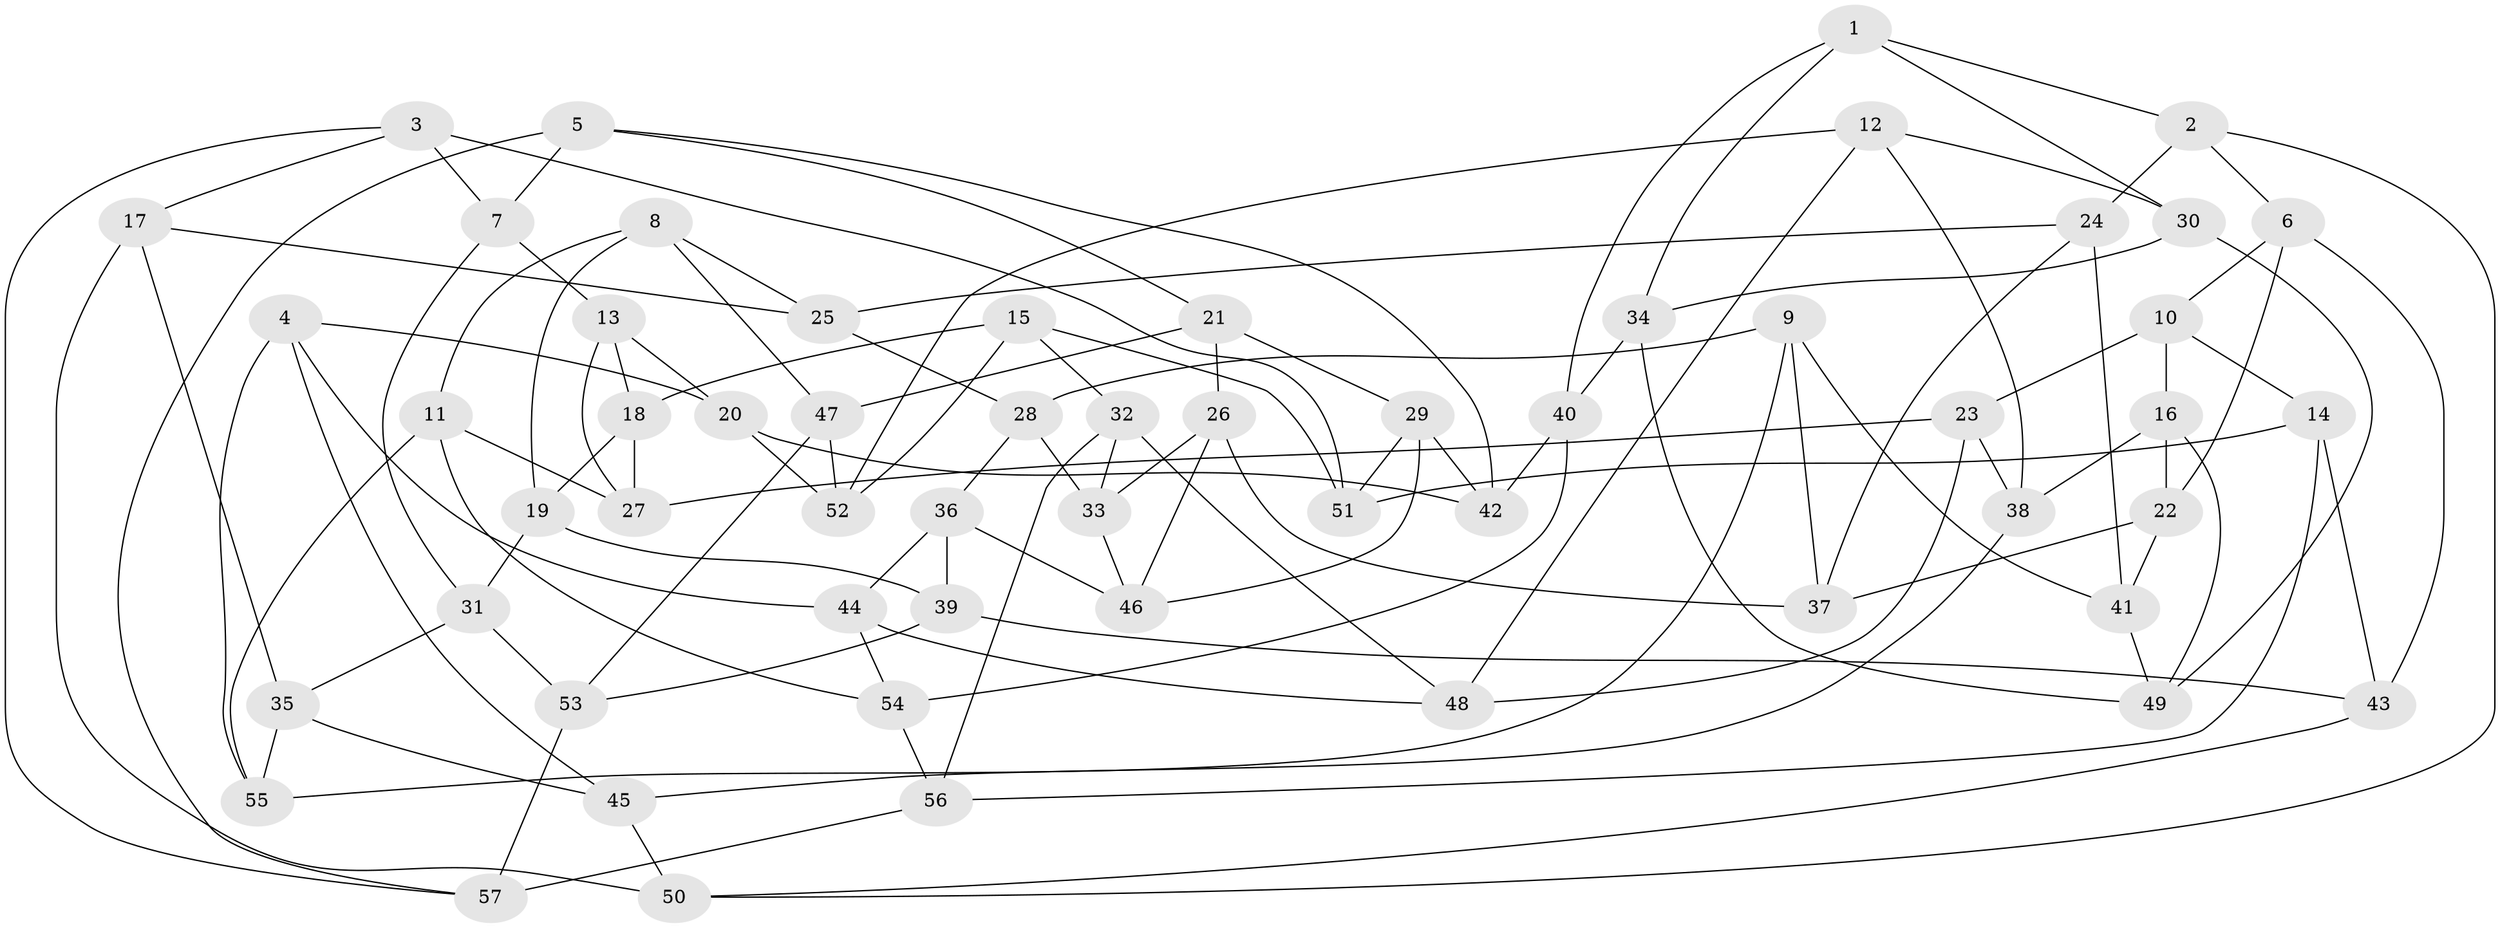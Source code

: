 // coarse degree distribution, {6: 0.05714285714285714, 4: 0.7714285714285715, 5: 0.02857142857142857, 10: 0.02857142857142857, 9: 0.02857142857142857, 8: 0.02857142857142857, 3: 0.05714285714285714}
// Generated by graph-tools (version 1.1) at 2025/53/03/04/25 22:53:50]
// undirected, 57 vertices, 114 edges
graph export_dot {
  node [color=gray90,style=filled];
  1;
  2;
  3;
  4;
  5;
  6;
  7;
  8;
  9;
  10;
  11;
  12;
  13;
  14;
  15;
  16;
  17;
  18;
  19;
  20;
  21;
  22;
  23;
  24;
  25;
  26;
  27;
  28;
  29;
  30;
  31;
  32;
  33;
  34;
  35;
  36;
  37;
  38;
  39;
  40;
  41;
  42;
  43;
  44;
  45;
  46;
  47;
  48;
  49;
  50;
  51;
  52;
  53;
  54;
  55;
  56;
  57;
  1 -- 30;
  1 -- 40;
  1 -- 2;
  1 -- 34;
  2 -- 50;
  2 -- 6;
  2 -- 24;
  3 -- 7;
  3 -- 17;
  3 -- 57;
  3 -- 51;
  4 -- 55;
  4 -- 45;
  4 -- 44;
  4 -- 20;
  5 -- 42;
  5 -- 57;
  5 -- 21;
  5 -- 7;
  6 -- 43;
  6 -- 10;
  6 -- 22;
  7 -- 13;
  7 -- 31;
  8 -- 47;
  8 -- 25;
  8 -- 11;
  8 -- 19;
  9 -- 55;
  9 -- 28;
  9 -- 37;
  9 -- 41;
  10 -- 23;
  10 -- 16;
  10 -- 14;
  11 -- 55;
  11 -- 27;
  11 -- 54;
  12 -- 30;
  12 -- 48;
  12 -- 52;
  12 -- 38;
  13 -- 20;
  13 -- 27;
  13 -- 18;
  14 -- 51;
  14 -- 56;
  14 -- 43;
  15 -- 52;
  15 -- 51;
  15 -- 32;
  15 -- 18;
  16 -- 22;
  16 -- 49;
  16 -- 38;
  17 -- 50;
  17 -- 25;
  17 -- 35;
  18 -- 19;
  18 -- 27;
  19 -- 31;
  19 -- 39;
  20 -- 52;
  20 -- 42;
  21 -- 26;
  21 -- 47;
  21 -- 29;
  22 -- 37;
  22 -- 41;
  23 -- 27;
  23 -- 38;
  23 -- 48;
  24 -- 37;
  24 -- 25;
  24 -- 41;
  25 -- 28;
  26 -- 46;
  26 -- 33;
  26 -- 37;
  28 -- 36;
  28 -- 33;
  29 -- 51;
  29 -- 46;
  29 -- 42;
  30 -- 34;
  30 -- 49;
  31 -- 35;
  31 -- 53;
  32 -- 48;
  32 -- 56;
  32 -- 33;
  33 -- 46;
  34 -- 40;
  34 -- 49;
  35 -- 45;
  35 -- 55;
  36 -- 39;
  36 -- 44;
  36 -- 46;
  38 -- 45;
  39 -- 43;
  39 -- 53;
  40 -- 54;
  40 -- 42;
  41 -- 49;
  43 -- 50;
  44 -- 54;
  44 -- 48;
  45 -- 50;
  47 -- 53;
  47 -- 52;
  53 -- 57;
  54 -- 56;
  56 -- 57;
}
